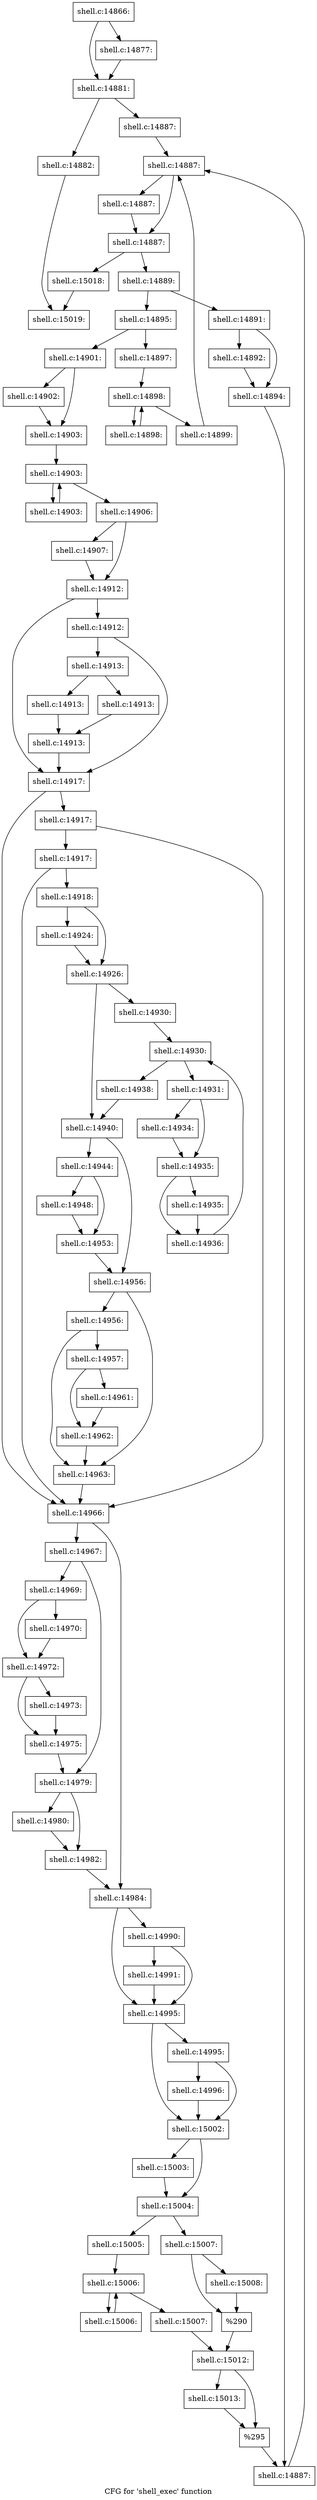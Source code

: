 digraph "CFG for 'shell_exec' function" {
	label="CFG for 'shell_exec' function";

	Node0x560277371f10 [shape=record,label="{shell.c:14866:}"];
	Node0x560277371f10 -> Node0x560277375d00;
	Node0x560277371f10 -> Node0x560277375d50;
	Node0x560277375d00 [shape=record,label="{shell.c:14877:}"];
	Node0x560277375d00 -> Node0x560277375d50;
	Node0x560277375d50 [shape=record,label="{shell.c:14881:}"];
	Node0x560277375d50 -> Node0x560277376320;
	Node0x560277375d50 -> Node0x560277376370;
	Node0x560277376320 [shape=record,label="{shell.c:14882:}"];
	Node0x560277376320 -> Node0x5602773736b0;
	Node0x560277376370 [shape=record,label="{shell.c:14887:}"];
	Node0x560277376370 -> Node0x560276370bd0;
	Node0x560276370bd0 [shape=record,label="{shell.c:14887:}"];
	Node0x560276370bd0 -> Node0x5602773776a0;
	Node0x560276370bd0 -> Node0x560277377650;
	Node0x5602773776a0 [shape=record,label="{shell.c:14887:}"];
	Node0x5602773776a0 -> Node0x560277377650;
	Node0x560277377650 [shape=record,label="{shell.c:14887:}"];
	Node0x560277377650 -> Node0x560277377cb0;
	Node0x560277377650 -> Node0x560277376f80;
	Node0x560277377cb0 [shape=record,label="{shell.c:14889:}"];
	Node0x560277377cb0 -> Node0x560277378220;
	Node0x560277377cb0 -> Node0x5602773783f0;
	Node0x560277378220 [shape=record,label="{shell.c:14891:}"];
	Node0x560277378220 -> Node0x560277378800;
	Node0x560277378220 -> Node0x560277378850;
	Node0x560277378800 [shape=record,label="{shell.c:14892:}"];
	Node0x560277378800 -> Node0x560277378850;
	Node0x560277378850 [shape=record,label="{shell.c:14894:}"];
	Node0x560277378850 -> Node0x5602773783a0;
	Node0x5602773783f0 [shape=record,label="{shell.c:14895:}"];
	Node0x5602773783f0 -> Node0x560277379270;
	Node0x5602773783f0 -> Node0x5602764b9cb0;
	Node0x5602764b9cb0 [shape=record,label="{shell.c:14897:}"];
	Node0x5602764b9cb0 -> Node0x560277379bf0;
	Node0x560277379bf0 [shape=record,label="{shell.c:14898:}"];
	Node0x560277379bf0 -> Node0x56027737a190;
	Node0x560277379bf0 -> Node0x560277379c70;
	Node0x56027737a190 [shape=record,label="{shell.c:14898:}"];
	Node0x56027737a190 -> Node0x560277379bf0;
	Node0x560277379c70 [shape=record,label="{shell.c:14899:}"];
	Node0x560277379c70 -> Node0x560276370bd0;
	Node0x560277379270 [shape=record,label="{shell.c:14901:}"];
	Node0x560277379270 -> Node0x56027737a9d0;
	Node0x560277379270 -> Node0x56027737aa20;
	Node0x56027737a9d0 [shape=record,label="{shell.c:14902:}"];
	Node0x56027737a9d0 -> Node0x56027737aa20;
	Node0x56027737aa20 [shape=record,label="{shell.c:14903:}"];
	Node0x56027737aa20 -> Node0x56027737aea0;
	Node0x56027737aea0 [shape=record,label="{shell.c:14903:}"];
	Node0x56027737aea0 -> Node0x56027737b5f0;
	Node0x56027737aea0 -> Node0x56027737b000;
	Node0x56027737b5f0 [shape=record,label="{shell.c:14903:}"];
	Node0x56027737b5f0 -> Node0x56027737aea0;
	Node0x56027737b000 [shape=record,label="{shell.c:14906:}"];
	Node0x56027737b000 -> Node0x56027737bb10;
	Node0x56027737b000 -> Node0x56027737bb60;
	Node0x56027737bb10 [shape=record,label="{shell.c:14907:}"];
	Node0x56027737bb10 -> Node0x56027737bb60;
	Node0x56027737bb60 [shape=record,label="{shell.c:14912:}"];
	Node0x56027737bb60 -> Node0x56027737c510;
	Node0x56027737bb60 -> Node0x56027737c4c0;
	Node0x56027737c510 [shape=record,label="{shell.c:14912:}"];
	Node0x56027737c510 -> Node0x56027737c470;
	Node0x56027737c510 -> Node0x56027737c4c0;
	Node0x56027737c470 [shape=record,label="{shell.c:14913:}"];
	Node0x56027737c470 -> Node0x56027737ce10;
	Node0x56027737c470 -> Node0x56027737ce60;
	Node0x56027737ce10 [shape=record,label="{shell.c:14913:}"];
	Node0x56027737ce10 -> Node0x56027737ceb0;
	Node0x56027737ce60 [shape=record,label="{shell.c:14913:}"];
	Node0x56027737ce60 -> Node0x56027737ceb0;
	Node0x56027737ceb0 [shape=record,label="{shell.c:14913:}"];
	Node0x56027737ceb0 -> Node0x56027737c4c0;
	Node0x56027737c4c0 [shape=record,label="{shell.c:14917:}"];
	Node0x56027737c4c0 -> Node0x56027737d720;
	Node0x56027737c4c0 -> Node0x56027737d650;
	Node0x56027737d720 [shape=record,label="{shell.c:14917:}"];
	Node0x56027737d720 -> Node0x56027737d6a0;
	Node0x56027737d720 -> Node0x56027737d650;
	Node0x56027737d6a0 [shape=record,label="{shell.c:14917:}"];
	Node0x56027737d6a0 -> Node0x56027737d600;
	Node0x56027737d6a0 -> Node0x56027737d650;
	Node0x56027737d600 [shape=record,label="{shell.c:14918:}"];
	Node0x56027737d600 -> Node0x560276364e60;
	Node0x56027737d600 -> Node0x56027737f550;
	Node0x560276364e60 [shape=record,label="{shell.c:14924:}"];
	Node0x560276364e60 -> Node0x56027737f550;
	Node0x56027737f550 [shape=record,label="{shell.c:14926:}"];
	Node0x56027737f550 -> Node0x56027737ffe0;
	Node0x56027737f550 -> Node0x560277380160;
	Node0x56027737ffe0 [shape=record,label="{shell.c:14930:}"];
	Node0x56027737ffe0 -> Node0x560277380420;
	Node0x560277380420 [shape=record,label="{shell.c:14930:}"];
	Node0x560277380420 -> Node0x5602773807c0;
	Node0x560277380420 -> Node0x5602773804a0;
	Node0x5602773807c0 [shape=record,label="{shell.c:14931:}"];
	Node0x5602773807c0 -> Node0x560277381950;
	Node0x5602773807c0 -> Node0x5602773819a0;
	Node0x560277381950 [shape=record,label="{shell.c:14934:}"];
	Node0x560277381950 -> Node0x5602773819a0;
	Node0x5602773819a0 [shape=record,label="{shell.c:14935:}"];
	Node0x5602773819a0 -> Node0x560277381e90;
	Node0x5602773819a0 -> Node0x560277381ee0;
	Node0x560277381e90 [shape=record,label="{shell.c:14935:}"];
	Node0x560277381e90 -> Node0x560277381ee0;
	Node0x560277381ee0 [shape=record,label="{shell.c:14936:}"];
	Node0x560277381ee0 -> Node0x560277380420;
	Node0x5602773804a0 [shape=record,label="{shell.c:14938:}"];
	Node0x5602773804a0 -> Node0x560277380160;
	Node0x560277380160 [shape=record,label="{shell.c:14940:}"];
	Node0x560277380160 -> Node0x5602764b2730;
	Node0x560277380160 -> Node0x5602773829e0;
	Node0x5602764b2730 [shape=record,label="{shell.c:14944:}"];
	Node0x5602764b2730 -> Node0x560277383dd0;
	Node0x5602764b2730 -> Node0x560277383f50;
	Node0x560277383dd0 [shape=record,label="{shell.c:14948:}"];
	Node0x560277383dd0 -> Node0x560277383f50;
	Node0x560277383f50 [shape=record,label="{shell.c:14953:}"];
	Node0x560277383f50 -> Node0x5602773829e0;
	Node0x5602773829e0 [shape=record,label="{shell.c:14956:}"];
	Node0x5602773829e0 -> Node0x560276364dc0;
	Node0x5602773829e0 -> Node0x560276370b20;
	Node0x560276364dc0 [shape=record,label="{shell.c:14956:}"];
	Node0x560276364dc0 -> Node0x560276364e10;
	Node0x560276364dc0 -> Node0x560276370b20;
	Node0x560276364e10 [shape=record,label="{shell.c:14957:}"];
	Node0x560276364e10 -> Node0x56027737f1d0;
	Node0x560276364e10 -> Node0x560277384c20;
	Node0x56027737f1d0 [shape=record,label="{shell.c:14961:}"];
	Node0x56027737f1d0 -> Node0x560277384c20;
	Node0x560277384c20 [shape=record,label="{shell.c:14962:}"];
	Node0x560277384c20 -> Node0x560276370b20;
	Node0x560276370b20 [shape=record,label="{shell.c:14963:}"];
	Node0x560276370b20 -> Node0x56027737d650;
	Node0x56027737d650 [shape=record,label="{shell.c:14966:}"];
	Node0x56027737d650 -> Node0x560276364eb0;
	Node0x56027737d650 -> Node0x560277386fc0;
	Node0x560276364eb0 [shape=record,label="{shell.c:14967:}"];
	Node0x560276364eb0 -> Node0x5602773876a0;
	Node0x560276364eb0 -> Node0x5602773876f0;
	Node0x5602773876a0 [shape=record,label="{shell.c:14969:}"];
	Node0x5602773876a0 -> Node0x560277387ab0;
	Node0x5602773876a0 -> Node0x560277387b00;
	Node0x560277387ab0 [shape=record,label="{shell.c:14970:}"];
	Node0x560277387ab0 -> Node0x560277387b00;
	Node0x560277387b00 [shape=record,label="{shell.c:14972:}"];
	Node0x560277387b00 -> Node0x5602773881a0;
	Node0x560277387b00 -> Node0x5602773881f0;
	Node0x5602773881a0 [shape=record,label="{shell.c:14973:}"];
	Node0x5602773881a0 -> Node0x5602773881f0;
	Node0x5602773881f0 [shape=record,label="{shell.c:14975:}"];
	Node0x5602773881f0 -> Node0x5602773876f0;
	Node0x5602773876f0 [shape=record,label="{shell.c:14979:}"];
	Node0x5602773876f0 -> Node0x560277388990;
	Node0x5602773876f0 -> Node0x5602773889e0;
	Node0x560277388990 [shape=record,label="{shell.c:14980:}"];
	Node0x560277388990 -> Node0x5602773889e0;
	Node0x5602773889e0 [shape=record,label="{shell.c:14982:}"];
	Node0x5602773889e0 -> Node0x560277386fc0;
	Node0x560277386fc0 [shape=record,label="{shell.c:14984:}"];
	Node0x560277386fc0 -> Node0x560277389ed0;
	Node0x560277386fc0 -> Node0x560277389900;
	Node0x560277389ed0 [shape=record,label="{shell.c:14990:}"];
	Node0x560277389ed0 -> Node0x560276364f50;
	Node0x560277389ed0 -> Node0x560277389900;
	Node0x560276364f50 [shape=record,label="{shell.c:14991:}"];
	Node0x560276364f50 -> Node0x560277389900;
	Node0x560277389900 [shape=record,label="{shell.c:14995:}"];
	Node0x560277389900 -> Node0x56027738a5e0;
	Node0x560277389900 -> Node0x56027738a590;
	Node0x56027738a5e0 [shape=record,label="{shell.c:14995:}"];
	Node0x56027738a5e0 -> Node0x56027738a540;
	Node0x56027738a5e0 -> Node0x56027738a590;
	Node0x56027738a540 [shape=record,label="{shell.c:14996:}"];
	Node0x56027738a540 -> Node0x56027738a590;
	Node0x56027738a590 [shape=record,label="{shell.c:15002:}"];
	Node0x56027738a590 -> Node0x560276364d20;
	Node0x56027738a590 -> Node0x56027738b340;
	Node0x560276364d20 [shape=record,label="{shell.c:15003:}"];
	Node0x560276364d20 -> Node0x56027738b340;
	Node0x56027738b340 [shape=record,label="{shell.c:15004:}"];
	Node0x56027738b340 -> Node0x56027738bb70;
	Node0x56027738b340 -> Node0x56027738bc10;
	Node0x56027738bb70 [shape=record,label="{shell.c:15005:}"];
	Node0x56027738bb70 -> Node0x56027738bff0;
	Node0x56027738bff0 [shape=record,label="{shell.c:15006:}"];
	Node0x56027738bff0 -> Node0x56027738c600;
	Node0x56027738bff0 -> Node0x56027738c070;
	Node0x56027738c600 [shape=record,label="{shell.c:15006:}"];
	Node0x56027738c600 -> Node0x56027738bff0;
	Node0x56027738c070 [shape=record,label="{shell.c:15007:}"];
	Node0x56027738c070 -> Node0x56027738bbc0;
	Node0x56027738bc10 [shape=record,label="{shell.c:15007:}"];
	Node0x56027738bc10 -> Node0x56027738cb80;
	Node0x56027738bc10 -> Node0x56027738cbd0;
	Node0x56027738cb80 [shape=record,label="{shell.c:15008:}"];
	Node0x56027738cb80 -> Node0x56027738cbd0;
	Node0x56027738cbd0 [shape=record,label="{%290}"];
	Node0x56027738cbd0 -> Node0x56027738bbc0;
	Node0x56027738bbc0 [shape=record,label="{shell.c:15012:}"];
	Node0x56027738bbc0 -> Node0x56027738d600;
	Node0x56027738bbc0 -> Node0x56027738d650;
	Node0x56027738d600 [shape=record,label="{shell.c:15013:}"];
	Node0x56027738d600 -> Node0x56027738d650;
	Node0x56027738d650 [shape=record,label="{%295}"];
	Node0x56027738d650 -> Node0x5602773783a0;
	Node0x5602773783a0 [shape=record,label="{shell.c:14887:}"];
	Node0x5602773783a0 -> Node0x560276370bd0;
	Node0x560277376f80 [shape=record,label="{shell.c:15018:}"];
	Node0x560277376f80 -> Node0x5602773736b0;
	Node0x5602773736b0 [shape=record,label="{shell.c:15019:}"];
}
